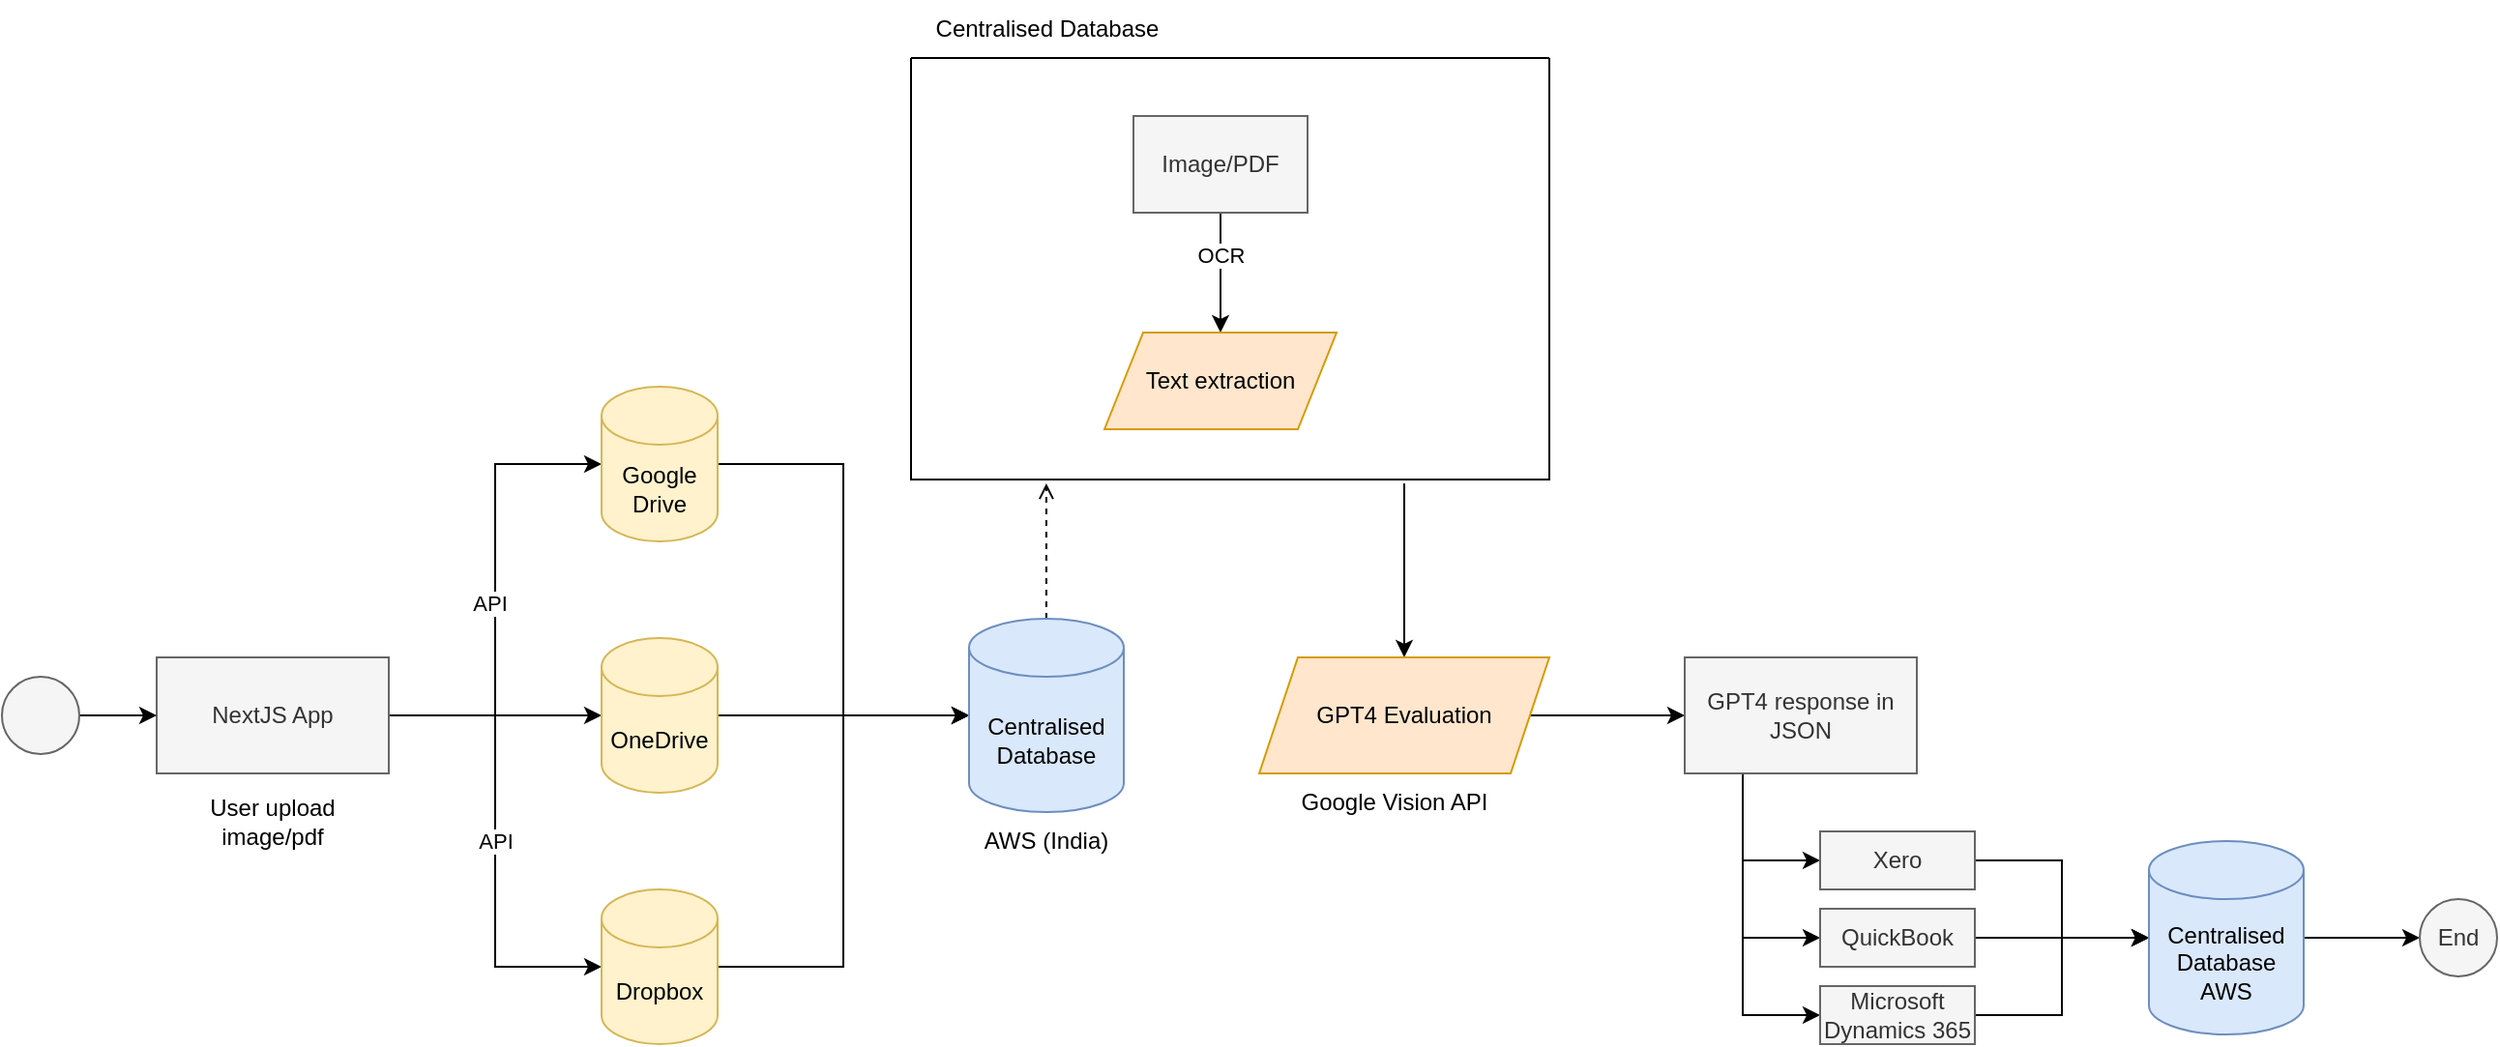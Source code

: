 <mxfile version="21.6.8" type="github">
  <diagram name="Page-1" id="h2oVOPjFSOncqsJmU69Y">
    <mxGraphModel dx="1885" dy="1818" grid="1" gridSize="10" guides="1" tooltips="1" connect="1" arrows="1" fold="1" page="1" pageScale="1" pageWidth="827" pageHeight="1169" math="0" shadow="0">
      <root>
        <mxCell id="0" />
        <mxCell id="1" parent="0" />
        <mxCell id="sgrje-j4aJIm6bgVcjfR-5" style="edgeStyle=orthogonalEdgeStyle;rounded=0;orthogonalLoop=1;jettySize=auto;html=1;entryX=0;entryY=0.5;entryDx=0;entryDy=0;entryPerimeter=0;" edge="1" parent="1" source="sgrje-j4aJIm6bgVcjfR-1" target="sgrje-j4aJIm6bgVcjfR-2">
          <mxGeometry relative="1" as="geometry">
            <mxPoint x="270" y="140" as="targetPoint" />
          </mxGeometry>
        </mxCell>
        <mxCell id="sgrje-j4aJIm6bgVcjfR-14" value="API" style="edgeLabel;html=1;align=center;verticalAlign=middle;resizable=0;points=[];" vertex="1" connectable="0" parent="sgrje-j4aJIm6bgVcjfR-5">
          <mxGeometry x="-0.058" y="3" relative="1" as="geometry">
            <mxPoint as="offset" />
          </mxGeometry>
        </mxCell>
        <mxCell id="sgrje-j4aJIm6bgVcjfR-6" style="edgeStyle=orthogonalEdgeStyle;rounded=0;orthogonalLoop=1;jettySize=auto;html=1;entryX=0;entryY=0.5;entryDx=0;entryDy=0;entryPerimeter=0;" edge="1" parent="1" source="sgrje-j4aJIm6bgVcjfR-1" target="sgrje-j4aJIm6bgVcjfR-3">
          <mxGeometry relative="1" as="geometry" />
        </mxCell>
        <mxCell id="sgrje-j4aJIm6bgVcjfR-7" value="API" style="edgeStyle=orthogonalEdgeStyle;rounded=0;orthogonalLoop=1;jettySize=auto;html=1;entryX=0;entryY=0.5;entryDx=0;entryDy=0;entryPerimeter=0;" edge="1" parent="1" source="sgrje-j4aJIm6bgVcjfR-1" target="sgrje-j4aJIm6bgVcjfR-4">
          <mxGeometry relative="1" as="geometry" />
        </mxCell>
        <mxCell id="sgrje-j4aJIm6bgVcjfR-1" value="NextJS App" style="rounded=0;whiteSpace=wrap;html=1;fillColor=#f5f5f5;strokeColor=#666666;fontColor=#333333;" vertex="1" parent="1">
          <mxGeometry x="50" y="200" width="120" height="60" as="geometry" />
        </mxCell>
        <mxCell id="sgrje-j4aJIm6bgVcjfR-11" style="edgeStyle=orthogonalEdgeStyle;rounded=0;orthogonalLoop=1;jettySize=auto;html=1;entryX=0;entryY=0.5;entryDx=0;entryDy=0;entryPerimeter=0;" edge="1" parent="1" source="sgrje-j4aJIm6bgVcjfR-2" target="sgrje-j4aJIm6bgVcjfR-8">
          <mxGeometry relative="1" as="geometry" />
        </mxCell>
        <mxCell id="sgrje-j4aJIm6bgVcjfR-2" value="Google&lt;br&gt;Drive" style="shape=cylinder3;whiteSpace=wrap;html=1;boundedLbl=1;backgroundOutline=1;size=15;fillColor=#fff2cc;strokeColor=#d6b656;" vertex="1" parent="1">
          <mxGeometry x="280" y="60" width="60" height="80" as="geometry" />
        </mxCell>
        <mxCell id="sgrje-j4aJIm6bgVcjfR-10" style="edgeStyle=orthogonalEdgeStyle;rounded=0;orthogonalLoop=1;jettySize=auto;html=1;entryX=0;entryY=0.5;entryDx=0;entryDy=0;entryPerimeter=0;" edge="1" parent="1" source="sgrje-j4aJIm6bgVcjfR-3" target="sgrje-j4aJIm6bgVcjfR-8">
          <mxGeometry relative="1" as="geometry" />
        </mxCell>
        <mxCell id="sgrje-j4aJIm6bgVcjfR-3" value="OneDrive" style="shape=cylinder3;whiteSpace=wrap;html=1;boundedLbl=1;backgroundOutline=1;size=15;fillColor=#fff2cc;strokeColor=#d6b656;" vertex="1" parent="1">
          <mxGeometry x="280" y="190" width="60" height="80" as="geometry" />
        </mxCell>
        <mxCell id="sgrje-j4aJIm6bgVcjfR-12" style="edgeStyle=orthogonalEdgeStyle;rounded=0;orthogonalLoop=1;jettySize=auto;html=1;entryX=0;entryY=0.5;entryDx=0;entryDy=0;entryPerimeter=0;" edge="1" parent="1" source="sgrje-j4aJIm6bgVcjfR-4" target="sgrje-j4aJIm6bgVcjfR-8">
          <mxGeometry relative="1" as="geometry" />
        </mxCell>
        <mxCell id="sgrje-j4aJIm6bgVcjfR-4" value="Dropbox" style="shape=cylinder3;whiteSpace=wrap;html=1;boundedLbl=1;backgroundOutline=1;size=15;fillColor=#fff2cc;strokeColor=#d6b656;" vertex="1" parent="1">
          <mxGeometry x="280" y="320" width="60" height="80" as="geometry" />
        </mxCell>
        <mxCell id="sgrje-j4aJIm6bgVcjfR-18" style="edgeStyle=orthogonalEdgeStyle;rounded=0;orthogonalLoop=1;jettySize=auto;html=1;entryX=0.212;entryY=1.009;entryDx=0;entryDy=0;entryPerimeter=0;dashed=1;endArrow=open;endFill=0;" edge="1" parent="1" source="sgrje-j4aJIm6bgVcjfR-8" target="sgrje-j4aJIm6bgVcjfR-17">
          <mxGeometry relative="1" as="geometry" />
        </mxCell>
        <mxCell id="sgrje-j4aJIm6bgVcjfR-8" value="Centralised&lt;br&gt;Database" style="shape=cylinder3;whiteSpace=wrap;html=1;boundedLbl=1;backgroundOutline=1;size=15;fillColor=#dae8fc;strokeColor=#6c8ebf;" vertex="1" parent="1">
          <mxGeometry x="470" y="180" width="80" height="100" as="geometry" />
        </mxCell>
        <mxCell id="sgrje-j4aJIm6bgVcjfR-9" value="AWS (India)" style="text;html=1;strokeColor=none;fillColor=none;align=center;verticalAlign=middle;whiteSpace=wrap;rounded=0;" vertex="1" parent="1">
          <mxGeometry x="460" y="280" width="100" height="30" as="geometry" />
        </mxCell>
        <mxCell id="sgrje-j4aJIm6bgVcjfR-17" value="" style="swimlane;startSize=0;" vertex="1" parent="1">
          <mxGeometry x="440" y="-110" width="330" height="218" as="geometry">
            <mxRectangle x="440" y="-180" width="50" height="40" as="alternateBounds" />
          </mxGeometry>
        </mxCell>
        <mxCell id="sgrje-j4aJIm6bgVcjfR-32" style="edgeStyle=orthogonalEdgeStyle;rounded=0;orthogonalLoop=1;jettySize=auto;html=1;exitX=0.5;exitY=1;exitDx=0;exitDy=0;entryX=0.5;entryY=0;entryDx=0;entryDy=0;" edge="1" parent="sgrje-j4aJIm6bgVcjfR-17" source="sgrje-j4aJIm6bgVcjfR-22" target="sgrje-j4aJIm6bgVcjfR-31">
          <mxGeometry relative="1" as="geometry" />
        </mxCell>
        <mxCell id="sgrje-j4aJIm6bgVcjfR-41" value="OCR" style="edgeLabel;html=1;align=center;verticalAlign=middle;resizable=0;points=[];" vertex="1" connectable="0" parent="sgrje-j4aJIm6bgVcjfR-32">
          <mxGeometry x="-0.309" relative="1" as="geometry">
            <mxPoint as="offset" />
          </mxGeometry>
        </mxCell>
        <mxCell id="sgrje-j4aJIm6bgVcjfR-22" value="Image/PDF" style="rounded=0;whiteSpace=wrap;html=1;fillColor=#f5f5f5;fontColor=#333333;strokeColor=#666666;" vertex="1" parent="sgrje-j4aJIm6bgVcjfR-17">
          <mxGeometry x="115" y="30" width="90" height="50" as="geometry" />
        </mxCell>
        <mxCell id="sgrje-j4aJIm6bgVcjfR-31" value="Text extraction" style="shape=parallelogram;perimeter=parallelogramPerimeter;whiteSpace=wrap;html=1;fixedSize=1;fillColor=#ffe6cc;strokeColor=#d79b00;" vertex="1" parent="sgrje-j4aJIm6bgVcjfR-17">
          <mxGeometry x="100" y="142" width="120" height="50" as="geometry" />
        </mxCell>
        <mxCell id="sgrje-j4aJIm6bgVcjfR-19" value="Centralised Database" style="text;html=1;align=center;verticalAlign=middle;resizable=0;points=[];autosize=1;strokeColor=none;fillColor=none;" vertex="1" parent="1">
          <mxGeometry x="440" y="-140" width="140" height="30" as="geometry" />
        </mxCell>
        <mxCell id="sgrje-j4aJIm6bgVcjfR-23" value="User upload image/pdf" style="text;html=1;strokeColor=none;fillColor=none;align=center;verticalAlign=middle;whiteSpace=wrap;rounded=0;" vertex="1" parent="1">
          <mxGeometry x="60" y="270" width="100" height="30" as="geometry" />
        </mxCell>
        <mxCell id="sgrje-j4aJIm6bgVcjfR-27" style="edgeStyle=orthogonalEdgeStyle;rounded=0;orthogonalLoop=1;jettySize=auto;html=1;endArrow=none;endFill=0;startArrow=classic;startFill=1;" edge="1" parent="1" source="sgrje-j4aJIm6bgVcjfR-24">
          <mxGeometry relative="1" as="geometry">
            <mxPoint x="695" y="110" as="targetPoint" />
          </mxGeometry>
        </mxCell>
        <mxCell id="sgrje-j4aJIm6bgVcjfR-34" style="edgeStyle=orthogonalEdgeStyle;rounded=0;orthogonalLoop=1;jettySize=auto;html=1;entryX=0;entryY=0.5;entryDx=0;entryDy=0;" edge="1" parent="1" source="sgrje-j4aJIm6bgVcjfR-24" target="sgrje-j4aJIm6bgVcjfR-33">
          <mxGeometry relative="1" as="geometry" />
        </mxCell>
        <mxCell id="sgrje-j4aJIm6bgVcjfR-24" value="GPT4 Evaluation" style="shape=parallelogram;perimeter=parallelogramPerimeter;whiteSpace=wrap;html=1;fixedSize=1;fillColor=#ffe6cc;strokeColor=#d79b00;" vertex="1" parent="1">
          <mxGeometry x="620" y="200" width="150" height="60" as="geometry" />
        </mxCell>
        <mxCell id="sgrje-j4aJIm6bgVcjfR-25" value="Google Vision API" style="text;html=1;strokeColor=none;fillColor=none;align=center;verticalAlign=middle;whiteSpace=wrap;rounded=0;" vertex="1" parent="1">
          <mxGeometry x="640" y="260" width="100" height="30" as="geometry" />
        </mxCell>
        <mxCell id="sgrje-j4aJIm6bgVcjfR-38" style="edgeStyle=orthogonalEdgeStyle;rounded=0;orthogonalLoop=1;jettySize=auto;html=1;exitX=0.25;exitY=1;exitDx=0;exitDy=0;entryX=0;entryY=0.5;entryDx=0;entryDy=0;" edge="1" parent="1" source="sgrje-j4aJIm6bgVcjfR-33" target="sgrje-j4aJIm6bgVcjfR-35">
          <mxGeometry relative="1" as="geometry" />
        </mxCell>
        <mxCell id="sgrje-j4aJIm6bgVcjfR-39" style="edgeStyle=orthogonalEdgeStyle;rounded=0;orthogonalLoop=1;jettySize=auto;html=1;exitX=0.25;exitY=1;exitDx=0;exitDy=0;entryX=0;entryY=0.5;entryDx=0;entryDy=0;" edge="1" parent="1" source="sgrje-j4aJIm6bgVcjfR-33" target="sgrje-j4aJIm6bgVcjfR-36">
          <mxGeometry relative="1" as="geometry" />
        </mxCell>
        <mxCell id="sgrje-j4aJIm6bgVcjfR-40" style="edgeStyle=orthogonalEdgeStyle;rounded=0;orthogonalLoop=1;jettySize=auto;html=1;exitX=0.25;exitY=1;exitDx=0;exitDy=0;entryX=0;entryY=0.5;entryDx=0;entryDy=0;" edge="1" parent="1" source="sgrje-j4aJIm6bgVcjfR-33" target="sgrje-j4aJIm6bgVcjfR-37">
          <mxGeometry relative="1" as="geometry" />
        </mxCell>
        <mxCell id="sgrje-j4aJIm6bgVcjfR-33" value="GPT4 response in JSON" style="rounded=0;whiteSpace=wrap;html=1;fillColor=#f5f5f5;fontColor=#333333;strokeColor=#666666;" vertex="1" parent="1">
          <mxGeometry x="840" y="200" width="120" height="60" as="geometry" />
        </mxCell>
        <mxCell id="sgrje-j4aJIm6bgVcjfR-54" value="" style="edgeStyle=orthogonalEdgeStyle;rounded=0;orthogonalLoop=1;jettySize=auto;html=1;" edge="1" parent="1" source="sgrje-j4aJIm6bgVcjfR-35" target="sgrje-j4aJIm6bgVcjfR-49">
          <mxGeometry relative="1" as="geometry" />
        </mxCell>
        <mxCell id="sgrje-j4aJIm6bgVcjfR-35" value="Xero" style="rounded=0;whiteSpace=wrap;html=1;fillColor=#f5f5f5;fontColor=#333333;strokeColor=#666666;" vertex="1" parent="1">
          <mxGeometry x="910" y="290" width="80" height="30" as="geometry" />
        </mxCell>
        <mxCell id="sgrje-j4aJIm6bgVcjfR-55" value="" style="edgeStyle=orthogonalEdgeStyle;rounded=0;orthogonalLoop=1;jettySize=auto;html=1;" edge="1" parent="1" source="sgrje-j4aJIm6bgVcjfR-36" target="sgrje-j4aJIm6bgVcjfR-49">
          <mxGeometry relative="1" as="geometry" />
        </mxCell>
        <mxCell id="sgrje-j4aJIm6bgVcjfR-36" value="QuickBook" style="rounded=0;whiteSpace=wrap;html=1;fillColor=#f5f5f5;fontColor=#333333;strokeColor=#666666;" vertex="1" parent="1">
          <mxGeometry x="910" y="330" width="80" height="30" as="geometry" />
        </mxCell>
        <mxCell id="sgrje-j4aJIm6bgVcjfR-53" value="" style="edgeStyle=orthogonalEdgeStyle;rounded=0;orthogonalLoop=1;jettySize=auto;html=1;" edge="1" parent="1" source="sgrje-j4aJIm6bgVcjfR-37" target="sgrje-j4aJIm6bgVcjfR-49">
          <mxGeometry relative="1" as="geometry" />
        </mxCell>
        <mxCell id="sgrje-j4aJIm6bgVcjfR-37" value="Microsoft Dynamics 365" style="rounded=0;whiteSpace=wrap;html=1;fillColor=#f5f5f5;fontColor=#333333;strokeColor=#666666;" vertex="1" parent="1">
          <mxGeometry x="910" y="370" width="80" height="30" as="geometry" />
        </mxCell>
        <mxCell id="sgrje-j4aJIm6bgVcjfR-48" style="edgeStyle=orthogonalEdgeStyle;rounded=0;orthogonalLoop=1;jettySize=auto;html=1;exitX=1;exitY=0.5;exitDx=0;exitDy=0;entryX=0;entryY=0.5;entryDx=0;entryDy=0;" edge="1" parent="1" source="sgrje-j4aJIm6bgVcjfR-47" target="sgrje-j4aJIm6bgVcjfR-1">
          <mxGeometry relative="1" as="geometry" />
        </mxCell>
        <mxCell id="sgrje-j4aJIm6bgVcjfR-47" value="" style="ellipse;whiteSpace=wrap;html=1;aspect=fixed;fillColor=#f5f5f5;fontColor=#333333;strokeColor=#666666;" vertex="1" parent="1">
          <mxGeometry x="-30" y="210" width="40" height="40" as="geometry" />
        </mxCell>
        <mxCell id="sgrje-j4aJIm6bgVcjfR-52" style="edgeStyle=orthogonalEdgeStyle;rounded=0;orthogonalLoop=1;jettySize=auto;html=1;exitX=1;exitY=0.5;exitDx=0;exitDy=0;exitPerimeter=0;" edge="1" parent="1" source="sgrje-j4aJIm6bgVcjfR-49" target="sgrje-j4aJIm6bgVcjfR-50">
          <mxGeometry relative="1" as="geometry" />
        </mxCell>
        <mxCell id="sgrje-j4aJIm6bgVcjfR-49" value="Centralised&lt;br&gt;Database AWS" style="shape=cylinder3;whiteSpace=wrap;html=1;boundedLbl=1;backgroundOutline=1;size=15;fillColor=#dae8fc;strokeColor=#6c8ebf;" vertex="1" parent="1">
          <mxGeometry x="1080" y="295" width="80" height="100" as="geometry" />
        </mxCell>
        <mxCell id="sgrje-j4aJIm6bgVcjfR-50" value="End" style="ellipse;whiteSpace=wrap;html=1;aspect=fixed;fillColor=#f5f5f5;fontColor=#333333;strokeColor=#666666;" vertex="1" parent="1">
          <mxGeometry x="1220" y="325" width="40" height="40" as="geometry" />
        </mxCell>
      </root>
    </mxGraphModel>
  </diagram>
</mxfile>
